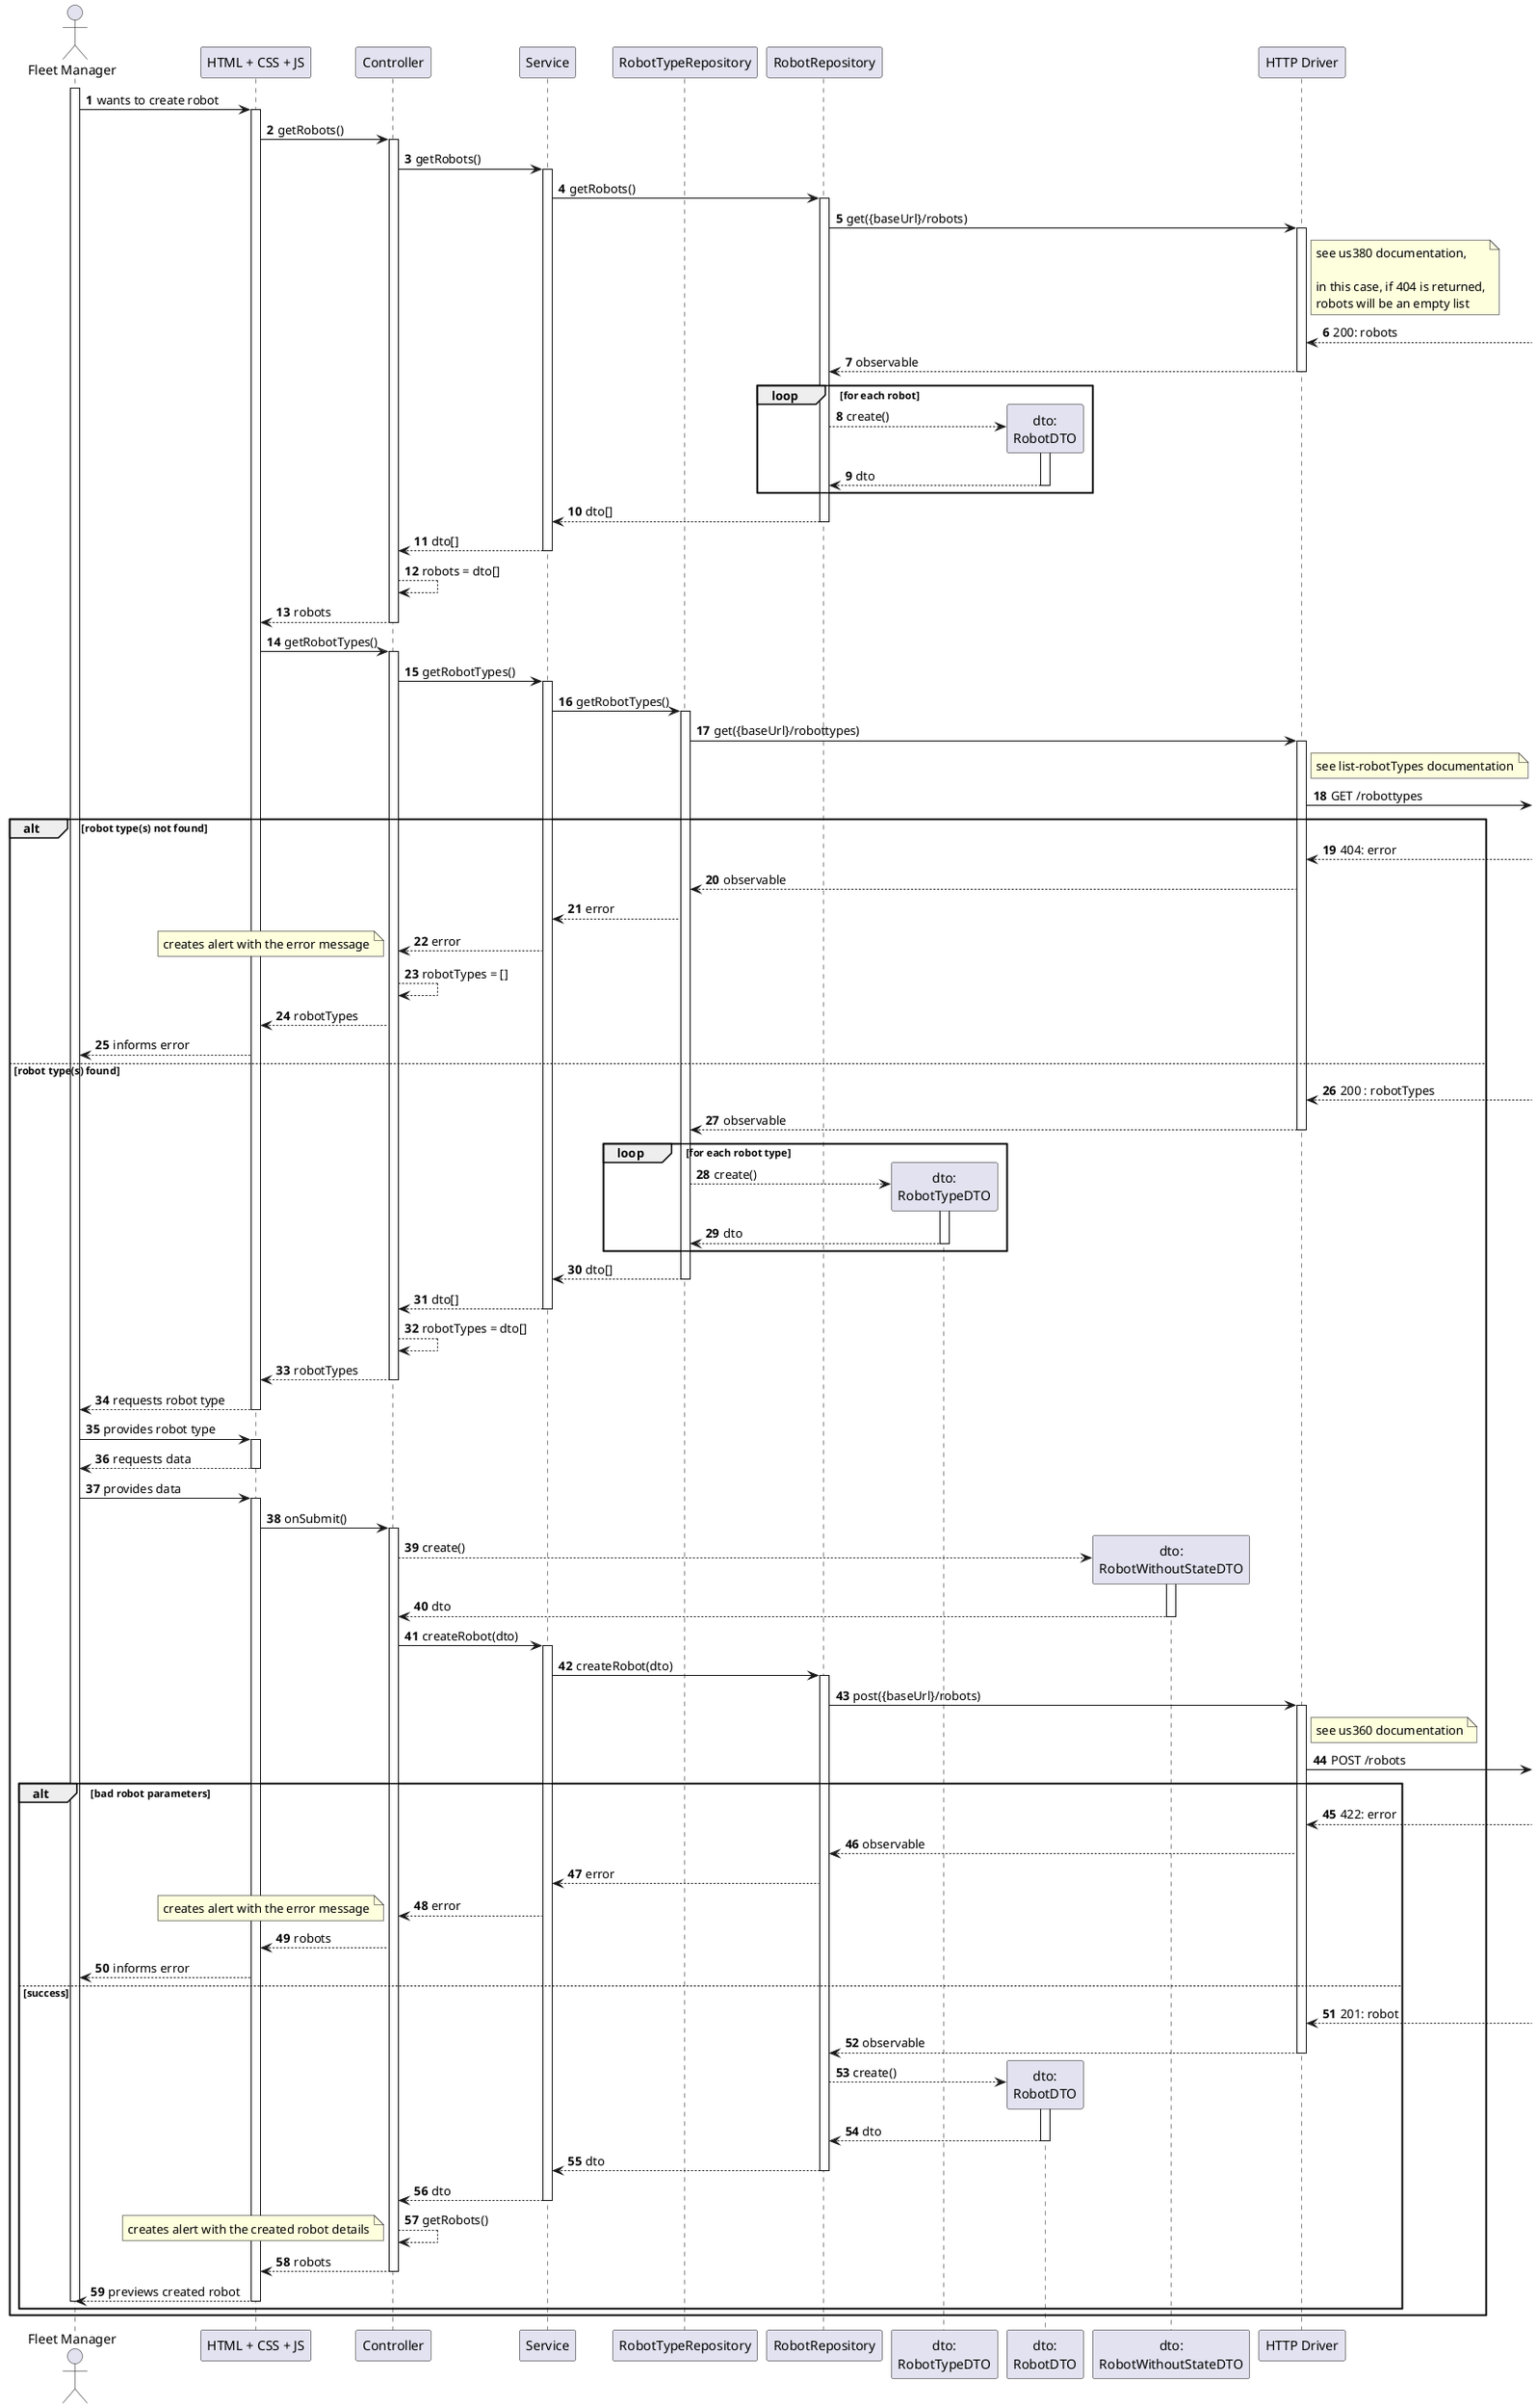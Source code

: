 @startuml

autonumber

actor "Fleet Manager" as usr

participant "HTML + CSS + JS" as view
participant "Controller" as ctrl
participant "Service" as svc
participant "RobotTypeRepository" as t_repo
participant "RobotRepository" as r_repo
participant "dto:\nRobotTypeDTO" as t_dto
participant "dto:\nRobotDTO" as r_dto
participant "dto:\nRobotWithoutStateDTO" as rs_dto

participant "HTTP Driver" as http

activate usr
    usr -> view : wants to create robot
    activate view
        view -> ctrl : getRobots()
            activate ctrl
                ctrl -> svc : getRobots()
                activate svc
                    svc -> r_repo : getRobots()
                    activate r_repo 
                        r_repo -> http: get({baseUrl}/robots)
                        note right of http : see us380 documentation,\n\nin this case, if 404 is returned,\nrobots will be an empty list
                        activate http
                            http <--] : 200: robots
                            http --> r_repo : observable
                        deactivate http
                        loop for each robot 
                            r_repo --> r_dto** : create()
                            activate r_dto
                                r_dto --> r_repo : dto
                            deactivate r_dto
                        end
                        r_repo --> svc : dto[]
                    deactivate r_repo
                    svc --> ctrl : dto[]
                deactivate svc
                ctrl --> ctrl : robots = dto[]
                ctrl --> view : robots
            deactivate ctrl
        view -> ctrl : getRobotTypes()
        activate ctrl
            ctrl -> svc : getRobotTypes()
            activate svc
                svc -> t_repo : getRobotTypes()
                activate t_repo 
                    t_repo -> http: get({baseUrl}/robottypes)
                    note right of http : see list-robotTypes documentation
                    activate http
                        http ->] : GET /robottypes
alt robot type(s) not found
                        http <--] : 404: error
                        http --> t_repo : observable
                        t_repo --> svc : error
                        svc --> ctrl : error
                        note left: creates alert with the error message
                        ctrl --> ctrl : robotTypes = []
                        ctrl --> view : robotTypes
                        view --> usr : informs error
else robot type(s) found
                        http <--] : 200 : robotTypes
                        http --> t_repo : observable
                    deactivate http
                    loop for each robot type
                        t_repo --> t_dto** : create()
                        activate t_dto
                            t_dto --> t_repo : dto
                        deactivate t_dto
                    end
                    t_repo --> svc : dto[]
                deactivate t_repo
                svc --> ctrl : dto[]
            deactivate svc
            ctrl --> ctrl : robotTypes = dto[]
            ctrl --> view : robotTypes
        deactivate ctrl
        view --> usr : requests robot type
    deactivate view

    usr -> view : provides robot type
    activate view
        view --> usr : requests data
    deactivate view

    usr -> view : provides data
    activate view
        view -> ctrl : onSubmit()
        activate ctrl
            ctrl --> rs_dto** : create()
            activate rs_dto
                rs_dto --> ctrl : dto
            deactivate rs_dto
            ctrl -> svc : createRobot(dto)
            activate svc
                svc -> r_repo : createRobot(dto)
                activate r_repo 
                    r_repo -> http: post({baseUrl}/robots)
                    activate http
                        note right of http : see us360 documentation
                        http ->] : POST /robots
alt bad robot parameters
                        http <--] : 422: error
                        http --> r_repo : observable
                        r_repo --> svc : error
                        svc --> ctrl : error
                        note left: creates alert with the error message
                        ctrl --> view : robots
                        view --> usr : informs error
else success
                        http <--] : 201: robot
                        http --> r_repo : observable
                    deactivate http
                    r_repo --> r_dto** : create()
                    activate r_dto
                        r_dto --> r_repo : dto
                    deactivate r_dto
                    r_repo --> svc : dto
                deactivate r_repo 
                svc --> ctrl : dto
            deactivate svc
            ctrl --> ctrl : getRobots()
            note left: creates alert with the created robot details
            ctrl --> view : robots
        deactivate ctrl
        view --> usr : previews created robot
    deactivate view
deactivate usr
end
end

@enduml
